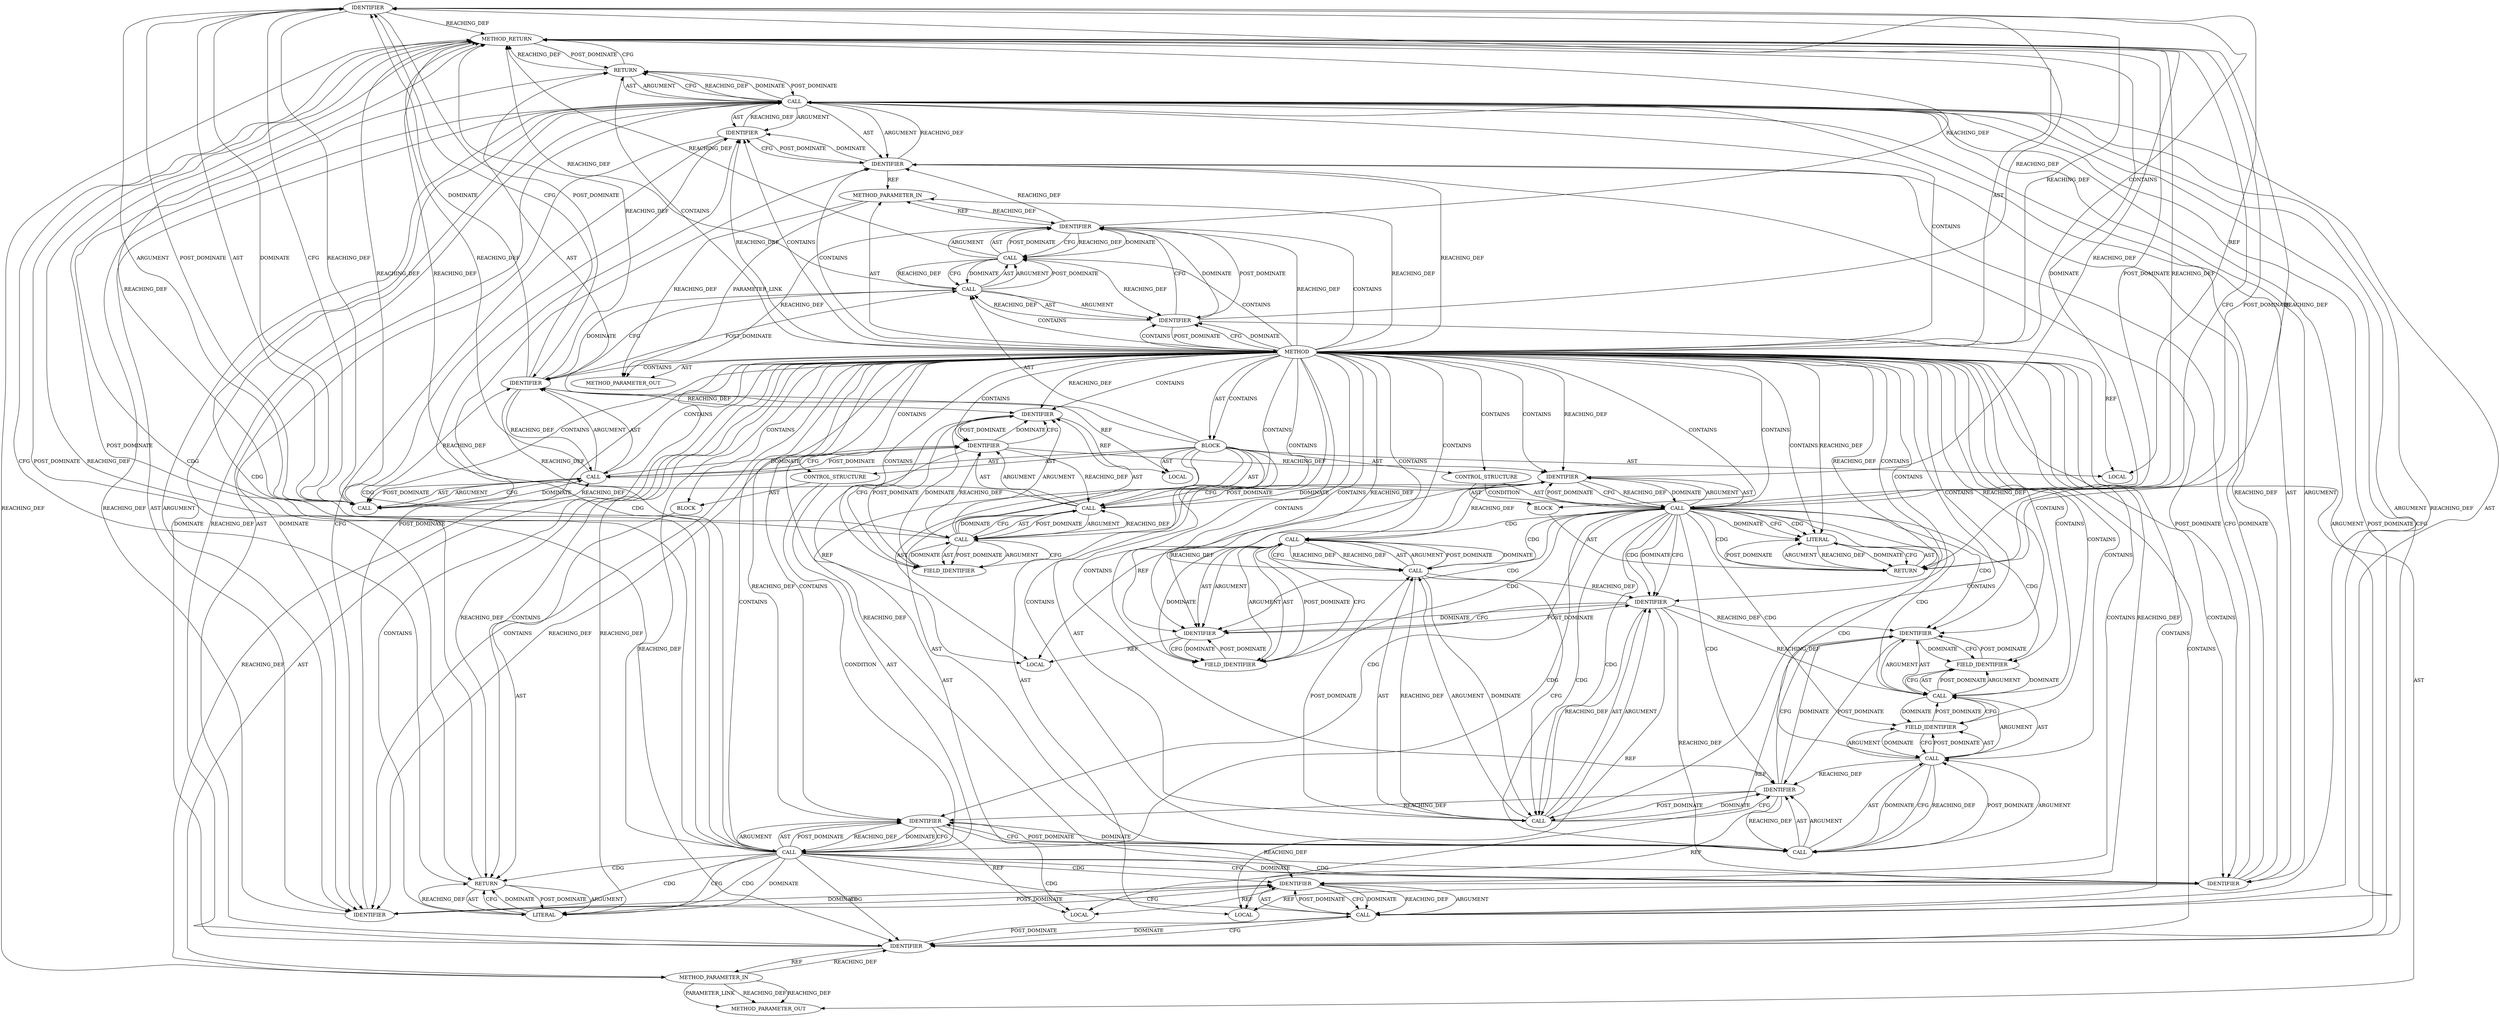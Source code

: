 digraph {
  13179 [label=IDENTIFIER ORDER=1 ARGUMENT_INDEX=1 CODE="tls_ctx" COLUMN_NUMBER=48 LINE_NUMBER=957 TYPE_FULL_NAME="tls_context*" NAME="tls_ctx"]
  13213 [label=RETURN ORDER=13 ARGUMENT_INDEX=-1 CODE="return bpf_exec_tx_verdict(msg_pl, sk, true, TLS_RECORD_TYPE_DATA,
				   &copied, flags);" COLUMN_NUMBER=2 LINE_NUMBER=970]
  13187 [label=LOCAL ORDER=8 CODE="size_t copied" COLUMN_NUMBER=9 LINE_NUMBER=960 TYPE_FULL_NAME="size_t" NAME="copied"]
  13193 [label=LITERAL ORDER=1 ARGUMENT_INDEX=-1 CODE="0" COLUMN_NUMBER=10 LINE_NUMBER=963 TYPE_FULL_NAME="int"]
  13222 [label=METHOD_RETURN ORDER=4 CODE="RET" COLUMN_NUMBER=1 LINE_NUMBER=954 TYPE_FULL_NAME="int" EVALUATION_STRATEGY="BY_VALUE"]
  13169 [label=BLOCK ORDER=3 ARGUMENT_INDEX=-1 CODE="{
	struct tls_context *tls_ctx = tls_get_ctx(sk);
	struct tls_sw_context_tx *ctx = tls_sw_ctx_tx(tls_ctx);
	struct tls_rec *rec = ctx->open_rec;
	struct sk_msg *msg_pl;
	size_t copied;

	if (!rec)
		return 0;

	msg_pl = &rec->msg_plaintext;
	copied = msg_pl->sg.size;
	if (!copied)
		return 0;

	return bpf_exec_tx_verdict(msg_pl, sk, true, TLS_RECORD_TYPE_DATA,
				   &copied, flags);
}" COLUMN_NUMBER=1 LINE_NUMBER=955 TYPE_FULL_NAME="void"]
  13211 [label=RETURN ORDER=1 ARGUMENT_INDEX=1 CODE="return 0;" COLUMN_NUMBER=3 LINE_NUMBER=968]
  13204 [label=IDENTIFIER ORDER=1 ARGUMENT_INDEX=1 CODE="msg_pl" COLUMN_NUMBER=11 LINE_NUMBER=966 TYPE_FULL_NAME="sk_msg*" NAME="msg_pl"]
  13219 [label=CALL ORDER=5 ARGUMENT_INDEX=5 CODE="&copied" COLUMN_NUMBER=8 METHOD_FULL_NAME="<operator>.addressOf" LINE_NUMBER=971 TYPE_FULL_NAME="<empty>" DISPATCH_TYPE="STATIC_DISPATCH" SIGNATURE="" NAME="<operator>.addressOf"]
  13166 [label=METHOD COLUMN_NUMBER=1 LINE_NUMBER=954 COLUMN_NUMBER_END=1 IS_EXTERNAL=false SIGNATURE="int tls_sw_push_pending_record (sock*,int)" NAME="tls_sw_push_pending_record" AST_PARENT_TYPE="TYPE_DECL" AST_PARENT_FULL_NAME="tls_sw.c:<global>" ORDER=25 CODE="static int tls_sw_push_pending_record(struct sock *sk, int flags)
{
	struct tls_context *tls_ctx = tls_get_ctx(sk);
	struct tls_sw_context_tx *ctx = tls_sw_ctx_tx(tls_ctx);
	struct tls_rec *rec = ctx->open_rec;
	struct sk_msg *msg_pl;
	size_t copied;

	if (!rec)
		return 0;

	msg_pl = &rec->msg_plaintext;
	copied = msg_pl->sg.size;
	if (!copied)
		return 0;

	return bpf_exec_tx_verdict(msg_pl, sk, true, TLS_RECORD_TYPE_DATA,
				   &copied, flags);
}" FULL_NAME="tls_sw_push_pending_record" LINE_NUMBER_END=972 FILENAME="tls_sw.c"]
  13209 [label=IDENTIFIER ORDER=1 ARGUMENT_INDEX=1 CODE="copied" COLUMN_NUMBER=7 LINE_NUMBER=967 TYPE_FULL_NAME="size_t" NAME="copied"]
  13220 [label=IDENTIFIER ORDER=1 ARGUMENT_INDEX=1 CODE="copied" COLUMN_NUMBER=9 LINE_NUMBER=971 TYPE_FULL_NAME="size_t" NAME="copied"]
  13216 [label=IDENTIFIER ORDER=2 ARGUMENT_INDEX=2 CODE="sk" COLUMN_NUMBER=37 LINE_NUMBER=970 TYPE_FULL_NAME="sock*" NAME="sk"]
  13207 [label=CONTROL_STRUCTURE CONTROL_STRUCTURE_TYPE="IF" ORDER=12 PARSER_TYPE_NAME="CASTIfStatement" ARGUMENT_INDEX=-1 CODE="if (!copied)" COLUMN_NUMBER=2 LINE_NUMBER=967]
  13205 [label=FIELD_IDENTIFIER ORDER=2 ARGUMENT_INDEX=2 CODE="sg" COLUMN_NUMBER=11 LINE_NUMBER=966 CANONICAL_NAME="sg"]
  13196 [label=CALL ORDER=2 ARGUMENT_INDEX=2 CODE="&rec->msg_plaintext" COLUMN_NUMBER=11 METHOD_FULL_NAME="<operator>.addressOf" LINE_NUMBER=965 TYPE_FULL_NAME="<empty>" DISPATCH_TYPE="STATIC_DISPATCH" SIGNATURE="" NAME="<operator>.addressOf"]
  13182 [label=IDENTIFIER ORDER=1 ARGUMENT_INDEX=1 CODE="rec" COLUMN_NUMBER=18 LINE_NUMBER=958 TYPE_FULL_NAME="tls_rec*" NAME="rec"]
  21612 [label=METHOD_PARAMETER_OUT ORDER=1 CODE="struct sock *sk" IS_VARIADIC=false COLUMN_NUMBER=39 LINE_NUMBER=954 TYPE_FULL_NAME="sock*" EVALUATION_STRATEGY="BY_VALUE" INDEX=1 NAME="sk"]
  13174 [label=IDENTIFIER ORDER=1 ARGUMENT_INDEX=1 CODE="sk" COLUMN_NUMBER=44 LINE_NUMBER=956 TYPE_FULL_NAME="sock*" NAME="sk"]
  13189 [label=CALL ORDER=1 ARGUMENT_INDEX=-1 CODE="!rec" COLUMN_NUMBER=6 METHOD_FULL_NAME="<operator>.logicalNot" LINE_NUMBER=962 TYPE_FULL_NAME="<empty>" DISPATCH_TYPE="STATIC_DISPATCH" SIGNATURE="" NAME="<operator>.logicalNot"]
  13199 [label=FIELD_IDENTIFIER ORDER=2 ARGUMENT_INDEX=2 CODE="msg_plaintext" COLUMN_NUMBER=12 LINE_NUMBER=965 CANONICAL_NAME="msg_plaintext"]
  13208 [label=CALL ORDER=1 ARGUMENT_INDEX=-1 CODE="!copied" COLUMN_NUMBER=6 METHOD_FULL_NAME="<operator>.logicalNot" LINE_NUMBER=967 TYPE_FULL_NAME="<empty>" DISPATCH_TYPE="STATIC_DISPATCH" SIGNATURE="" NAME="<operator>.logicalNot"]
  13210 [label=BLOCK ORDER=2 ARGUMENT_INDEX=-1 CODE="<empty>" COLUMN_NUMBER=3 LINE_NUMBER=968 TYPE_FULL_NAME="void"]
  13191 [label=BLOCK ORDER=2 ARGUMENT_INDEX=-1 CODE="<empty>" COLUMN_NUMBER=3 LINE_NUMBER=963 TYPE_FULL_NAME="void"]
  13202 [label=CALL ORDER=2 ARGUMENT_INDEX=2 CODE="msg_pl->sg.size" COLUMN_NUMBER=11 METHOD_FULL_NAME="<operator>.fieldAccess" LINE_NUMBER=966 TYPE_FULL_NAME="<empty>" DISPATCH_TYPE="STATIC_DISPATCH" SIGNATURE="" NAME="<operator>.fieldAccess"]
  13218 [label=IDENTIFIER ORDER=4 ARGUMENT_INDEX=4 CODE="TLS_RECORD_TYPE_DATA" COLUMN_NUMBER=47 LINE_NUMBER=970 TYPE_FULL_NAME="ANY" NAME="TLS_RECORD_TYPE_DATA"]
  13212 [label=LITERAL ORDER=1 ARGUMENT_INDEX=-1 CODE="0" COLUMN_NUMBER=10 LINE_NUMBER=968 TYPE_FULL_NAME="int"]
  13195 [label=IDENTIFIER ORDER=1 ARGUMENT_INDEX=1 CODE="msg_pl" COLUMN_NUMBER=2 LINE_NUMBER=965 TYPE_FULL_NAME="sk_msg*" NAME="msg_pl"]
  13170 [label=LOCAL ORDER=1 CODE="struct tls_context* tls_ctx" COLUMN_NUMBER=21 LINE_NUMBER=956 TYPE_FULL_NAME="tls_context*" NAME="tls_ctx"]
  13183 [label=CALL ORDER=2 ARGUMENT_INDEX=2 CODE="ctx->open_rec" COLUMN_NUMBER=24 METHOD_FULL_NAME="<operator>.indirectFieldAccess" LINE_NUMBER=958 TYPE_FULL_NAME="<empty>" DISPATCH_TYPE="STATIC_DISPATCH" SIGNATURE="" NAME="<operator>.indirectFieldAccess"]
  13190 [label=IDENTIFIER ORDER=1 ARGUMENT_INDEX=1 CODE="rec" COLUMN_NUMBER=7 LINE_NUMBER=962 TYPE_FULL_NAME="tls_rec*" NAME="rec"]
  13192 [label=RETURN ORDER=1 ARGUMENT_INDEX=1 CODE="return 0;" COLUMN_NUMBER=3 LINE_NUMBER=963]
  13201 [label=IDENTIFIER ORDER=1 ARGUMENT_INDEX=1 CODE="copied" COLUMN_NUMBER=2 LINE_NUMBER=966 TYPE_FULL_NAME="size_t" NAME="copied"]
  13168 [label=METHOD_PARAMETER_IN ORDER=2 CODE="int flags" IS_VARIADIC=false COLUMN_NUMBER=56 LINE_NUMBER=954 TYPE_FULL_NAME="int" EVALUATION_STRATEGY="BY_VALUE" INDEX=2 NAME="flags"]
  13176 [label=CALL ORDER=4 ARGUMENT_INDEX=-1 CODE="*ctx = tls_sw_ctx_tx(tls_ctx)" COLUMN_NUMBER=27 METHOD_FULL_NAME="<operator>.assignment" LINE_NUMBER=957 TYPE_FULL_NAME="<empty>" DISPATCH_TYPE="STATIC_DISPATCH" SIGNATURE="" NAME="<operator>.assignment"]
  13200 [label=CALL ORDER=11 ARGUMENT_INDEX=-1 CODE="copied = msg_pl->sg.size" COLUMN_NUMBER=2 METHOD_FULL_NAME="<operator>.assignment" LINE_NUMBER=966 TYPE_FULL_NAME="<empty>" DISPATCH_TYPE="STATIC_DISPATCH" SIGNATURE="" NAME="<operator>.assignment"]
  13172 [label=IDENTIFIER ORDER=1 ARGUMENT_INDEX=1 CODE="tls_ctx" COLUMN_NUMBER=22 LINE_NUMBER=956 TYPE_FULL_NAME="tls_context*" NAME="tls_ctx"]
  13206 [label=FIELD_IDENTIFIER ORDER=2 ARGUMENT_INDEX=2 CODE="size" COLUMN_NUMBER=11 LINE_NUMBER=966 CANONICAL_NAME="size"]
  13221 [label=IDENTIFIER ORDER=6 ARGUMENT_INDEX=6 CODE="flags" COLUMN_NUMBER=17 LINE_NUMBER=971 TYPE_FULL_NAME="int" NAME="flags"]
  13215 [label=IDENTIFIER ORDER=1 ARGUMENT_INDEX=1 CODE="msg_pl" COLUMN_NUMBER=29 LINE_NUMBER=970 TYPE_FULL_NAME="sk_msg*" NAME="msg_pl"]
  13167 [label=METHOD_PARAMETER_IN ORDER=1 CODE="struct sock *sk" IS_VARIADIC=false COLUMN_NUMBER=39 LINE_NUMBER=954 TYPE_FULL_NAME="sock*" EVALUATION_STRATEGY="BY_VALUE" INDEX=1 NAME="sk"]
  13184 [label=IDENTIFIER ORDER=1 ARGUMENT_INDEX=1 CODE="ctx" COLUMN_NUMBER=24 LINE_NUMBER=958 TYPE_FULL_NAME="tls_sw_context_tx*" NAME="ctx"]
  13175 [label=LOCAL ORDER=3 CODE="struct tls_sw_context_tx* ctx" COLUMN_NUMBER=27 LINE_NUMBER=957 TYPE_FULL_NAME="tls_sw_context_tx*" NAME="ctx"]
  21613 [label=METHOD_PARAMETER_OUT ORDER=2 CODE="int flags" IS_VARIADIC=false COLUMN_NUMBER=56 LINE_NUMBER=954 TYPE_FULL_NAME="int" EVALUATION_STRATEGY="BY_VALUE" INDEX=2 NAME="flags"]
  13178 [label=CALL ORDER=2 ARGUMENT_INDEX=2 CODE="tls_sw_ctx_tx(tls_ctx)" COLUMN_NUMBER=34 METHOD_FULL_NAME="tls_sw_ctx_tx" LINE_NUMBER=957 TYPE_FULL_NAME="<empty>" DISPATCH_TYPE="STATIC_DISPATCH" SIGNATURE="" NAME="tls_sw_ctx_tx"]
  13177 [label=IDENTIFIER ORDER=1 ARGUMENT_INDEX=1 CODE="ctx" COLUMN_NUMBER=28 LINE_NUMBER=957 TYPE_FULL_NAME="tls_sw_context_tx*" NAME="ctx"]
  13186 [label=LOCAL ORDER=7 CODE="struct sk_msg* msg_pl" COLUMN_NUMBER=16 LINE_NUMBER=959 TYPE_FULL_NAME="sk_msg*" NAME="msg_pl"]
  13198 [label=IDENTIFIER ORDER=1 ARGUMENT_INDEX=1 CODE="rec" COLUMN_NUMBER=12 LINE_NUMBER=965 TYPE_FULL_NAME="tls_rec*" NAME="rec"]
  13214 [label=CALL ORDER=1 ARGUMENT_INDEX=-1 CODE="bpf_exec_tx_verdict(msg_pl, sk, true, TLS_RECORD_TYPE_DATA,
				   &copied, flags)" COLUMN_NUMBER=9 METHOD_FULL_NAME="bpf_exec_tx_verdict" LINE_NUMBER=970 TYPE_FULL_NAME="<empty>" DISPATCH_TYPE="STATIC_DISPATCH" SIGNATURE="" NAME="bpf_exec_tx_verdict"]
  13203 [label=CALL ORDER=1 ARGUMENT_INDEX=1 CODE="msg_pl->sg" COLUMN_NUMBER=11 METHOD_FULL_NAME="<operator>.indirectFieldAccess" LINE_NUMBER=966 TYPE_FULL_NAME="<empty>" DISPATCH_TYPE="STATIC_DISPATCH" SIGNATURE="" NAME="<operator>.indirectFieldAccess"]
  13185 [label=FIELD_IDENTIFIER ORDER=2 ARGUMENT_INDEX=2 CODE="open_rec" COLUMN_NUMBER=24 LINE_NUMBER=958 CANONICAL_NAME="open_rec"]
  13181 [label=CALL ORDER=6 ARGUMENT_INDEX=-1 CODE="*rec = ctx->open_rec" COLUMN_NUMBER=17 METHOD_FULL_NAME="<operator>.assignment" LINE_NUMBER=958 TYPE_FULL_NAME="<empty>" DISPATCH_TYPE="STATIC_DISPATCH" SIGNATURE="" NAME="<operator>.assignment"]
  13173 [label=CALL ORDER=2 ARGUMENT_INDEX=2 CODE="tls_get_ctx(sk)" COLUMN_NUMBER=32 METHOD_FULL_NAME="tls_get_ctx" LINE_NUMBER=956 TYPE_FULL_NAME="<empty>" DISPATCH_TYPE="STATIC_DISPATCH" SIGNATURE="" NAME="tls_get_ctx"]
  13194 [label=CALL ORDER=10 ARGUMENT_INDEX=-1 CODE="msg_pl = &rec->msg_plaintext" COLUMN_NUMBER=2 METHOD_FULL_NAME="<operator>.assignment" LINE_NUMBER=965 TYPE_FULL_NAME="<empty>" DISPATCH_TYPE="STATIC_DISPATCH" SIGNATURE="" NAME="<operator>.assignment"]
  13197 [label=CALL ORDER=1 ARGUMENT_INDEX=1 CODE="rec->msg_plaintext" COLUMN_NUMBER=12 METHOD_FULL_NAME="<operator>.indirectFieldAccess" LINE_NUMBER=965 TYPE_FULL_NAME="<empty>" DISPATCH_TYPE="STATIC_DISPATCH" SIGNATURE="" NAME="<operator>.indirectFieldAccess"]
  13217 [label=IDENTIFIER ORDER=3 ARGUMENT_INDEX=3 CODE="true" COLUMN_NUMBER=41 LINE_NUMBER=970 TYPE_FULL_NAME="ANY" NAME="true"]
  13171 [label=CALL ORDER=2 ARGUMENT_INDEX=-1 CODE="*tls_ctx = tls_get_ctx(sk)" COLUMN_NUMBER=21 METHOD_FULL_NAME="<operator>.assignment" LINE_NUMBER=956 TYPE_FULL_NAME="<empty>" DISPATCH_TYPE="STATIC_DISPATCH" SIGNATURE="" NAME="<operator>.assignment"]
  13188 [label=CONTROL_STRUCTURE CONTROL_STRUCTURE_TYPE="IF" ORDER=9 PARSER_TYPE_NAME="CASTIfStatement" ARGUMENT_INDEX=-1 CODE="if (!rec)" COLUMN_NUMBER=2 LINE_NUMBER=962]
  13180 [label=LOCAL ORDER=5 CODE="struct tls_rec* rec" COLUMN_NUMBER=17 LINE_NUMBER=958 TYPE_FULL_NAME="tls_rec*" NAME="rec"]
  13183 -> 13181 [label=REACHING_DEF VARIABLE="ctx->open_rec"]
  13203 -> 13206 [label=DOMINATE ]
  13169 -> 13213 [label=AST ]
  13183 -> 13222 [label=REACHING_DEF VARIABLE="ctx->open_rec"]
  13190 -> 13189 [label=CFG ]
  13179 -> 13170 [label=REF ]
  13166 -> 13179 [label=CONTAINS ]
  13219 -> 13221 [label=DOMINATE ]
  13211 -> 13222 [label=REACHING_DEF VARIABLE="<RET>"]
  13169 -> 13186 [label=AST ]
  13189 -> 13203 [label=CDG ]
  13171 -> 13172 [label=ARGUMENT ]
  13217 -> 13218 [label=CFG ]
  13200 -> 13202 [label=POST_DOMINATE ]
  13166 -> 13192 [label=REACHING_DEF VARIABLE=""]
  13166 -> 13195 [label=CONTAINS ]
  13215 -> 13186 [label=REF ]
  13188 -> 13191 [label=AST ]
  13192 -> 13193 [label=AST ]
  13166 -> 13191 [label=CONTAINS ]
  13166 -> 13220 [label=REACHING_DEF VARIABLE=""]
  13208 -> 13212 [label=DOMINATE ]
  13214 -> 13216 [label=ARGUMENT ]
  13166 -> 13189 [label=CONTAINS ]
  13197 -> 13199 [label=POST_DOMINATE ]
  13215 -> 13216 [label=CFG ]
  13174 -> 13173 [label=CFG ]
  13166 -> 13207 [label=CONTAINS ]
  13166 -> 13171 [label=CONTAINS ]
  13222 -> 13211 [label=POST_DOMINATE ]
  13166 -> 13205 [label=CONTAINS ]
  13200 -> 13209 [label=DOMINATE ]
  13166 -> 13216 [label=CONTAINS ]
  13194 -> 13196 [label=ARGUMENT ]
  13203 -> 13204 [label=ARGUMENT ]
  13197 -> 13196 [label=DOMINATE ]
  13173 -> 13171 [label=REACHING_DEF VARIABLE="tls_get_ctx(sk)"]
  13192 -> 13222 [label=REACHING_DEF VARIABLE="<RET>"]
  13209 -> 13208 [label=REACHING_DEF VARIABLE="copied"]
  13190 -> 13197 [label=REACHING_DEF VARIABLE="rec"]
  13202 -> 13200 [label=DOMINATE ]
  13166 -> 13174 [label=REACHING_DEF VARIABLE=""]
  13173 -> 13171 [label=CFG ]
  13181 -> 13222 [label=REACHING_DEF VARIABLE="*rec = ctx->open_rec"]
  13194 -> 13195 [label=AST ]
  13208 -> 13214 [label=CDG ]
  13202 -> 13206 [label=POST_DOMINATE ]
  13192 -> 13193 [label=POST_DOMINATE ]
  13178 -> 13222 [label=REACHING_DEF VARIABLE="tls_sw_ctx_tx(tls_ctx)"]
  13171 -> 13177 [label=DOMINATE ]
  13219 -> 13220 [label=ARGUMENT ]
  13221 -> 13168 [label=REF ]
  13194 -> 13196 [label=POST_DOMINATE ]
  13216 -> 13217 [label=DOMINATE ]
  13196 -> 13194 [label=REACHING_DEF VARIABLE="&rec->msg_plaintext"]
  13178 -> 13176 [label=CFG ]
  13176 -> 13222 [label=REACHING_DEF VARIABLE="*ctx = tls_sw_ctx_tx(tls_ctx)"]
  13219 -> 13214 [label=REACHING_DEF VARIABLE="&copied"]
  13181 -> 13183 [label=AST ]
  13211 -> 13212 [label=AST ]
  13205 -> 13203 [label=DOMINATE ]
  13179 -> 13178 [label=DOMINATE ]
  13200 -> 13202 [label=ARGUMENT ]
  13200 -> 13201 [label=AST ]
  13214 -> 13219 [label=ARGUMENT ]
  13189 -> 13208 [label=CDG ]
  13176 -> 13177 [label=ARGUMENT ]
  13166 -> 13169 [label=CONTAINS ]
  13209 -> 13200 [label=POST_DOMINATE ]
  13173 -> 13171 [label=DOMINATE ]
  13213 -> 13214 [label=POST_DOMINATE ]
  13166 -> 13204 [label=REACHING_DEF VARIABLE=""]
  13214 -> 13215 [label=ARGUMENT ]
  13189 -> 13202 [label=CDG ]
  13221 -> 13214 [label=CFG ]
  13177 -> 13176 [label=REACHING_DEF VARIABLE="ctx"]
  13167 -> 13174 [label=REACHING_DEF VARIABLE="sk"]
  13208 -> 13209 [label=ARGUMENT ]
  13168 -> 21613 [label=PARAMETER_LINK ]
  13206 -> 13202 [label=DOMINATE ]
  13166 -> 13185 [label=CONTAINS ]
  13222 -> 13213 [label=POST_DOMINATE ]
  13189 -> 13195 [label=DOMINATE ]
  13176 -> 13178 [label=POST_DOMINATE ]
  13166 -> 13202 [label=CONTAINS ]
  13219 -> 13220 [label=AST ]
  13177 -> 13184 [label=REACHING_DEF VARIABLE="ctx"]
  13208 -> 13215 [label=CFG ]
  13176 -> 13182 [label=DOMINATE ]
  13166 -> 13190 [label=CONTAINS ]
  13203 -> 13205 [label=AST ]
  13166 -> 13167 [label=REACHING_DEF VARIABLE=""]
  13166 -> 13194 [label=CONTAINS ]
  13190 -> 13181 [label=POST_DOMINATE ]
  13214 -> 13221 [label=AST ]
  13173 -> 13174 [label=ARGUMENT ]
  13218 -> 13217 [label=POST_DOMINATE ]
  13183 -> 13184 [label=AST ]
  13171 -> 13173 [label=AST ]
  13208 -> 13216 [label=CDG ]
  13214 -> 13213 [label=CFG ]
  13166 -> 21613 [label=AST ]
  13166 -> 13213 [label=CONTAINS ]
  13193 -> 13192 [label=REACHING_DEF VARIABLE="0"]
  13183 -> 13181 [label=DOMINATE ]
  13166 -> 13215 [label=REACHING_DEF VARIABLE=""]
  13208 -> 13221 [label=CDG ]
  13169 -> 13171 [label=AST ]
  13181 -> 13182 [label=AST ]
  13166 -> 13174 [label=CONTAINS ]
  13213 -> 13214 [label=AST ]
  13169 -> 13194 [label=AST ]
  13211 -> 13212 [label=POST_DOMINATE ]
  13195 -> 13198 [label=DOMINATE ]
  13202 -> 13206 [label=AST ]
  13189 -> 13196 [label=CDG ]
  13182 -> 13190 [label=REACHING_DEF VARIABLE="rec"]
  13216 -> 13215 [label=POST_DOMINATE ]
  13166 -> 13193 [label=REACHING_DEF VARIABLE=""]
  13172 -> 13171 [label=REACHING_DEF VARIABLE="tls_ctx"]
  13189 -> 13206 [label=CDG ]
  13222 -> 13192 [label=POST_DOMINATE ]
  13189 -> 13190 [label=ARGUMENT ]
  13215 -> 13214 [label=REACHING_DEF VARIABLE="msg_pl"]
  13181 -> 13190 [label=DOMINATE ]
  13220 -> 13219 [label=REACHING_DEF VARIABLE="copied"]
  13196 -> 13197 [label=AST ]
  13166 -> 13218 [label=REACHING_DEF VARIABLE=""]
  13211 -> 13222 [label=CFG ]
  13219 -> 13220 [label=POST_DOMINATE ]
  13166 -> 13183 [label=CONTAINS ]
  13195 -> 13215 [label=REACHING_DEF VARIABLE="msg_pl"]
  13198 -> 13195 [label=POST_DOMINATE ]
  13208 -> 13219 [label=CDG ]
  13198 -> 13180 [label=REF ]
  13166 -> 13198 [label=CONTAINS ]
  13166 -> 13167 [label=AST ]
  13203 -> 13204 [label=AST ]
  13193 -> 13192 [label=DOMINATE ]
  13174 -> 13172 [label=POST_DOMINATE ]
  13189 -> 13193 [label=CDG ]
  13199 -> 13197 [label=CFG ]
  13209 -> 13208 [label=DOMINATE ]
  13190 -> 13189 [label=REACHING_DEF VARIABLE="rec"]
  13166 -> 13190 [label=REACHING_DEF VARIABLE=""]
  13171 -> 13222 [label=REACHING_DEF VARIABLE="*tls_ctx = tls_get_ctx(sk)"]
  13185 -> 13183 [label=CFG ]
  13169 -> 13187 [label=AST ]
  13176 -> 13178 [label=AST ]
  13214 -> 13221 [label=POST_DOMINATE ]
  13183 -> 13185 [label=AST ]
  13166 -> 13196 [label=CONTAINS ]
  13166 -> 13204 [label=CONTAINS ]
  13220 -> 13219 [label=CFG ]
  13166 -> 13172 [label=CFG ]
  13185 -> 13183 [label=DOMINATE ]
  13169 -> 13200 [label=AST ]
  13197 -> 13198 [label=ARGUMENT ]
  13202 -> 13201 [label=REACHING_DEF VARIABLE="msg_pl->sg.size"]
  13174 -> 21612 [label=REACHING_DEF VARIABLE="sk"]
  13168 -> 21613 [label=REACHING_DEF VARIABLE="flags"]
  13168 -> 21613 [label=REACHING_DEF VARIABLE="flags"]
  13172 -> 13174 [label=CFG ]
  13166 -> 13209 [label=REACHING_DEF VARIABLE=""]
  13172 -> 13166 [label=POST_DOMINATE ]
  13203 -> 13205 [label=POST_DOMINATE ]
  13192 -> 13222 [label=CFG ]
  13173 -> 13174 [label=AST ]
  13166 -> 13182 [label=CONTAINS ]
  13183 -> 13182 [label=REACHING_DEF VARIABLE="ctx->open_rec"]
  13176 -> 13178 [label=ARGUMENT ]
  13189 -> 13198 [label=CDG ]
  13198 -> 13199 [label=DOMINATE ]
  13220 -> 13218 [label=POST_DOMINATE ]
  13182 -> 13180 [label=REF ]
  13166 -> 13220 [label=CONTAINS ]
  13172 -> 13174 [label=DOMINATE ]
  13166 -> 13222 [label=AST ]
  13214 -> 13219 [label=AST ]
  13201 -> 13187 [label=REF ]
  13209 -> 13187 [label=REF ]
  13166 -> 13212 [label=CONTAINS ]
  13216 -> 13214 [label=REACHING_DEF VARIABLE="sk"]
  13166 -> 13177 [label=CONTAINS ]
  13181 -> 13183 [label=ARGUMENT ]
  13171 -> 13173 [label=ARGUMENT ]
  13212 -> 13211 [label=REACHING_DEF VARIABLE="0"]
  13208 -> 13212 [label=CFG ]
  13182 -> 13176 [label=POST_DOMINATE ]
  13207 -> 13208 [label=AST ]
  13169 -> 13170 [label=AST ]
  13191 -> 13192 [label=AST ]
  13171 -> 13172 [label=AST ]
  13189 -> 13205 [label=CDG ]
  13178 -> 13177 [label=REACHING_DEF VARIABLE="tls_sw_ctx_tx(tls_ctx)"]
  13221 -> 13214 [label=DOMINATE ]
  13195 -> 13203 [label=REACHING_DEF VARIABLE="msg_pl"]
  13184 -> 13175 [label=REF ]
  13189 -> 13190 [label=AST ]
  13188 -> 13189 [label=AST ]
  13204 -> 13205 [label=DOMINATE ]
  13166 -> 13179 [label=REACHING_DEF VARIABLE=""]
  13208 -> 13215 [label=DOMINATE ]
  13218 -> 13220 [label=CFG ]
  13178 -> 13179 [label=ARGUMENT ]
  13197 -> 13199 [label=ARGUMENT ]
  13208 -> 13213 [label=CDG ]
  13203 -> 13205 [label=ARGUMENT ]
  13215 -> 13216 [label=DOMINATE ]
  13209 -> 13220 [label=REACHING_DEF VARIABLE="copied"]
  13201 -> 13194 [label=POST_DOMINATE ]
  13214 -> 13217 [label=ARGUMENT ]
  13177 -> 13179 [label=DOMINATE ]
  13208 -> 13218 [label=CDG ]
  13208 -> 13217 [label=CDG ]
  13166 -> 13208 [label=CONTAINS ]
  13196 -> 13195 [label=REACHING_DEF VARIABLE="&rec->msg_plaintext"]
  13190 -> 13222 [label=REACHING_DEF VARIABLE="rec"]
  13166 -> 13172 [label=DOMINATE ]
  13208 -> 13209 [label=AST ]
  13166 -> 13212 [label=REACHING_DEF VARIABLE=""]
  13182 -> 13184 [label=DOMINATE ]
  13196 -> 13194 [label=DOMINATE ]
  13208 -> 13209 [label=POST_DOMINATE ]
  13218 -> 13220 [label=DOMINATE ]
  13178 -> 13179 [label=POST_DOMINATE ]
  13189 -> 13204 [label=CDG ]
  13222 -> 13208 [label=POST_DOMINATE ]
  13166 -> 13173 [label=CONTAINS ]
  13173 -> 13174 [label=POST_DOMINATE ]
  13197 -> 13196 [label=CFG ]
  13181 -> 13182 [label=ARGUMENT ]
  13201 -> 13204 [label=CFG ]
  13214 -> 13216 [label=AST ]
  13166 -> 13216 [label=REACHING_DEF VARIABLE=""]
  13206 -> 13203 [label=POST_DOMINATE ]
  13176 -> 13177 [label=AST ]
  13179 -> 13222 [label=REACHING_DEF VARIABLE="tls_ctx"]
  13194 -> 13201 [label=DOMINATE ]
  13220 -> 13187 [label=REF ]
  13200 -> 13209 [label=CFG ]
  13189 -> 13201 [label=CDG ]
  13214 -> 13218 [label=ARGUMENT ]
  13219 -> 13221 [label=CFG ]
  13166 -> 13211 [label=CONTAINS ]
  13214 -> 13213 [label=REACHING_DEF VARIABLE="bpf_exec_tx_verdict(msg_pl, sk, true, TLS_RECORD_TYPE_DATA,
				   &copied, flags)"]
  13169 -> 13181 [label=AST ]
  13166 -> 13181 [label=CONTAINS ]
  13202 -> 13200 [label=CFG ]
  13194 -> 13196 [label=AST ]
  13183 -> 13185 [label=POST_DOMINATE ]
  13207 -> 13210 [label=AST ]
  13190 -> 13189 [label=DOMINATE ]
  13166 -> 13217 [label=REACHING_DEF VARIABLE=""]
  13166 -> 13203 [label=CONTAINS ]
  13181 -> 13183 [label=POST_DOMINATE ]
  13196 -> 13194 [label=CFG ]
  13189 -> 13195 [label=CFG ]
  13183 -> 13184 [label=ARGUMENT ]
  13184 -> 13185 [label=DOMINATE ]
  13166 -> 13169 [label=AST ]
  13221 -> 13214 [label=REACHING_DEF VARIABLE="flags"]
  13166 -> 13198 [label=REACHING_DEF VARIABLE=""]
  13169 -> 13175 [label=AST ]
  13176 -> 13182 [label=CFG ]
  13214 -> 13213 [label=DOMINATE ]
  13198 -> 13199 [label=CFG ]
  13189 -> 13193 [label=DOMINATE ]
  13216 -> 13167 [label=REF ]
  13177 -> 13222 [label=REACHING_DEF VARIABLE="ctx"]
  13204 -> 13205 [label=CFG ]
  13213 -> 13222 [label=CFG ]
  13195 -> 13198 [label=CFG ]
  13192 -> 13193 [label=ARGUMENT ]
  13195 -> 13204 [label=REACHING_DEF VARIABLE="msg_pl"]
  13190 -> 13180 [label=REF ]
  13167 -> 21612 [label=PARAMETER_LINK ]
  13166 -> 13197 [label=CONTAINS ]
  13166 -> 13206 [label=CONTAINS ]
  13202 -> 13200 [label=REACHING_DEF VARIABLE="msg_pl->sg.size"]
  13208 -> 13215 [label=CDG ]
  13166 -> 13217 [label=CONTAINS ]
  13189 -> 13190 [label=POST_DOMINATE ]
  13199 -> 13197 [label=DOMINATE ]
  13201 -> 13209 [label=REACHING_DEF VARIABLE="copied"]
  13166 -> 13210 [label=CONTAINS ]
  13200 -> 13201 [label=ARGUMENT ]
  13166 -> 13221 [label=CONTAINS ]
  13174 -> 13222 [label=REACHING_DEF VARIABLE="sk"]
  13202 -> 13203 [label=ARGUMENT ]
  13166 -> 13201 [label=CONTAINS ]
  13166 -> 13184 [label=CONTAINS ]
  13197 -> 13198 [label=AST ]
  13166 -> 13168 [label=AST ]
  13189 -> 13193 [label=CFG ]
  13204 -> 13186 [label=REF ]
  13166 -> 13178 [label=CONTAINS ]
  13208 -> 13211 [label=CDG ]
  13172 -> 13170 [label=REF ]
  13185 -> 13184 [label=POST_DOMINATE ]
  13166 -> 13221 [label=REACHING_DEF VARIABLE=""]
  13166 -> 13200 [label=CONTAINS ]
  13199 -> 13198 [label=POST_DOMINATE ]
  13216 -> 13217 [label=CFG ]
  13194 -> 13201 [label=CFG ]
  13205 -> 13204 [label=POST_DOMINATE ]
  13208 -> 13212 [label=CDG ]
  13212 -> 13211 [label=DOMINATE ]
  13181 -> 13190 [label=CFG ]
  13182 -> 13184 [label=CFG ]
  13184 -> 13185 [label=CFG ]
  13214 -> 13217 [label=AST ]
  13200 -> 13202 [label=AST ]
  13209 -> 13208 [label=CFG ]
  13193 -> 13192 [label=CFG ]
  13190 -> 13198 [label=REACHING_DEF VARIABLE="rec"]
  13214 -> 13215 [label=AST ]
  13178 -> 13176 [label=DOMINATE ]
  13174 -> 13216 [label=REACHING_DEF VARIABLE="sk"]
  13166 -> 13192 [label=CONTAINS ]
  13189 -> 13195 [label=CDG ]
  13166 -> 13199 [label=CONTAINS ]
  13212 -> 13211 [label=CFG ]
  13217 -> 13216 [label=POST_DOMINATE ]
  13177 -> 13179 [label=CFG ]
  13217 -> 13214 [label=REACHING_DEF VARIABLE="true"]
  13166 -> 13218 [label=CONTAINS ]
  13196 -> 13197 [label=ARGUMENT ]
  13168 -> 13222 [label=REACHING_DEF VARIABLE="flags"]
  13166 -> 13215 [label=CONTAINS ]
  13166 -> 13184 [label=REACHING_DEF VARIABLE=""]
  13166 -> 13172 [label=CONTAINS ]
  13174 -> 13173 [label=REACHING_DEF VARIABLE="sk"]
  13168 -> 13221 [label=REACHING_DEF VARIABLE="flags"]
  13196 -> 13197 [label=POST_DOMINATE ]
  13213 -> 13214 [label=ARGUMENT ]
  13214 -> 13221 [label=ARGUMENT ]
  13183 -> 13185 [label=ARGUMENT ]
  13182 -> 13181 [label=REACHING_DEF VARIABLE="rec"]
  13189 -> 13209 [label=CDG ]
  13205 -> 13203 [label=CFG ]
  13206 -> 13202 [label=CFG ]
  13201 -> 13200 [label=REACHING_DEF VARIABLE="copied"]
  13179 -> 13178 [label=CFG ]
  13189 -> 13222 [label=REACHING_DEF VARIABLE="!rec"]
  13189 -> 13199 [label=CDG ]
  13169 -> 13188 [label=AST ]
  13173 -> 13172 [label=REACHING_DEF VARIABLE="tls_get_ctx(sk)"]
  13183 -> 13181 [label=CFG ]
  13195 -> 13194 [label=REACHING_DEF VARIABLE="msg_pl"]
  13171 -> 13177 [label=CFG ]
  13177 -> 13171 [label=POST_DOMINATE ]
  13189 -> 13192 [label=CDG ]
  13211 -> 13212 [label=ARGUMENT ]
  13166 -> 13168 [label=REACHING_DEF VARIABLE=""]
  13221 -> 13219 [label=POST_DOMINATE ]
  13169 -> 13176 [label=AST ]
  13173 -> 13222 [label=REACHING_DEF VARIABLE="tls_get_ctx(sk)"]
  13166 -> 13188 [label=CONTAINS ]
  13177 -> 13175 [label=REF ]
  13202 -> 13203 [label=AST ]
  13189 -> 13194 [label=CDG ]
  13210 -> 13211 [label=AST ]
  13189 -> 13200 [label=CDG ]
  13178 -> 13176 [label=REACHING_DEF VARIABLE="tls_sw_ctx_tx(tls_ctx)"]
  13172 -> 13179 [label=REACHING_DEF VARIABLE="tls_ctx"]
  13169 -> 13180 [label=AST ]
  13179 -> 13178 [label=REACHING_DEF VARIABLE="tls_ctx"]
  13166 -> 13214 [label=CONTAINS ]
  13203 -> 13206 [label=CFG ]
  13167 -> 21612 [label=REACHING_DEF VARIABLE="sk"]
  13166 -> 13193 [label=CONTAINS ]
  13169 -> 13207 [label=AST ]
  13207 -> 13208 [label=CONDITION ]
  13217 -> 13218 [label=DOMINATE ]
  13166 -> 21612 [label=AST ]
  13189 -> 13197 [label=CDG ]
  13179 -> 13177 [label=POST_DOMINATE ]
  13171 -> 13173 [label=POST_DOMINATE ]
  13166 -> 13209 [label=CONTAINS ]
  13213 -> 13222 [label=REACHING_DEF VARIABLE="<RET>"]
  13189 -> 13222 [label=DOMINATE ]
  13184 -> 13182 [label=POST_DOMINATE ]
  13201 -> 13204 [label=DOMINATE ]
  13166 -> 13176 [label=CONTAINS ]
  13195 -> 13186 [label=REF ]
  13178 -> 13179 [label=AST ]
  13197 -> 13199 [label=AST ]
  13166 -> 13211 [label=REACHING_DEF VARIABLE=""]
  13222 -> 13189 [label=POST_DOMINATE ]
  13204 -> 13201 [label=POST_DOMINATE ]
  13202 -> 13206 [label=ARGUMENT ]
  13188 -> 13189 [label=CONDITION ]
  13177 -> 13183 [label=REACHING_DEF VARIABLE="ctx"]
  13208 -> 13220 [label=CDG ]
  13214 -> 13218 [label=AST ]
  13174 -> 13167 [label=REF ]
  13218 -> 13214 [label=REACHING_DEF VARIABLE="TLS_RECORD_TYPE_DATA"]
  13197 -> 13196 [label=REACHING_DEF VARIABLE="rec->msg_plaintext"]
  13197 -> 13196 [label=REACHING_DEF VARIABLE="rec->msg_plaintext"]
  13220 -> 13219 [label=DOMINATE ]
  13174 -> 13173 [label=DOMINATE ]
  13194 -> 13195 [label=ARGUMENT ]
  13166 -> 13219 [label=CONTAINS ]
}

